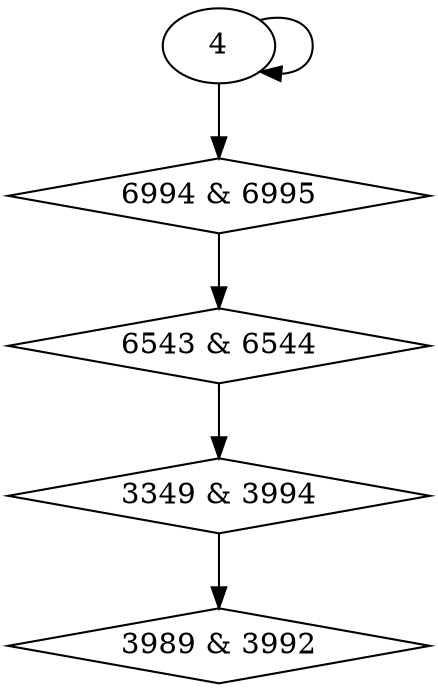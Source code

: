 digraph {
0 [label = "3349 & 3994", shape = diamond];
1 [label = "3989 & 3992", shape = diamond];
2 [label = "6543 & 6544", shape = diamond];
3 [label = "6994 & 6995", shape = diamond];
2 -> 0;
0 -> 1;
3 -> 2;
4 -> 3;
4 -> 4;
}
